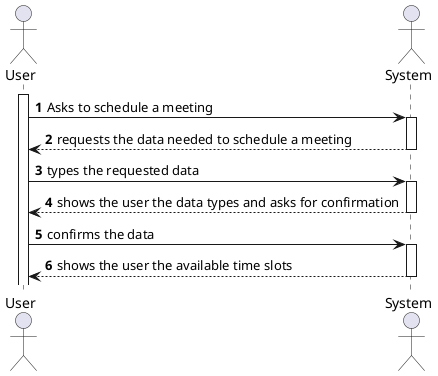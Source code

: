 @startuml US4001_SSD
autonumber

actor User as "User"
actor System as "System"

activate User

User -> System : Asks to schedule a meeting
activate System

System --> User : requests the data needed to schedule a meeting
deactivate System

User -> System : types the requested data
activate System

System --> User : shows the user the data types and asks for confirmation
deactivate System

User -> System : confirms the data
activate System

System --> User : shows the user the available time slots
deactivate System

@enduml
